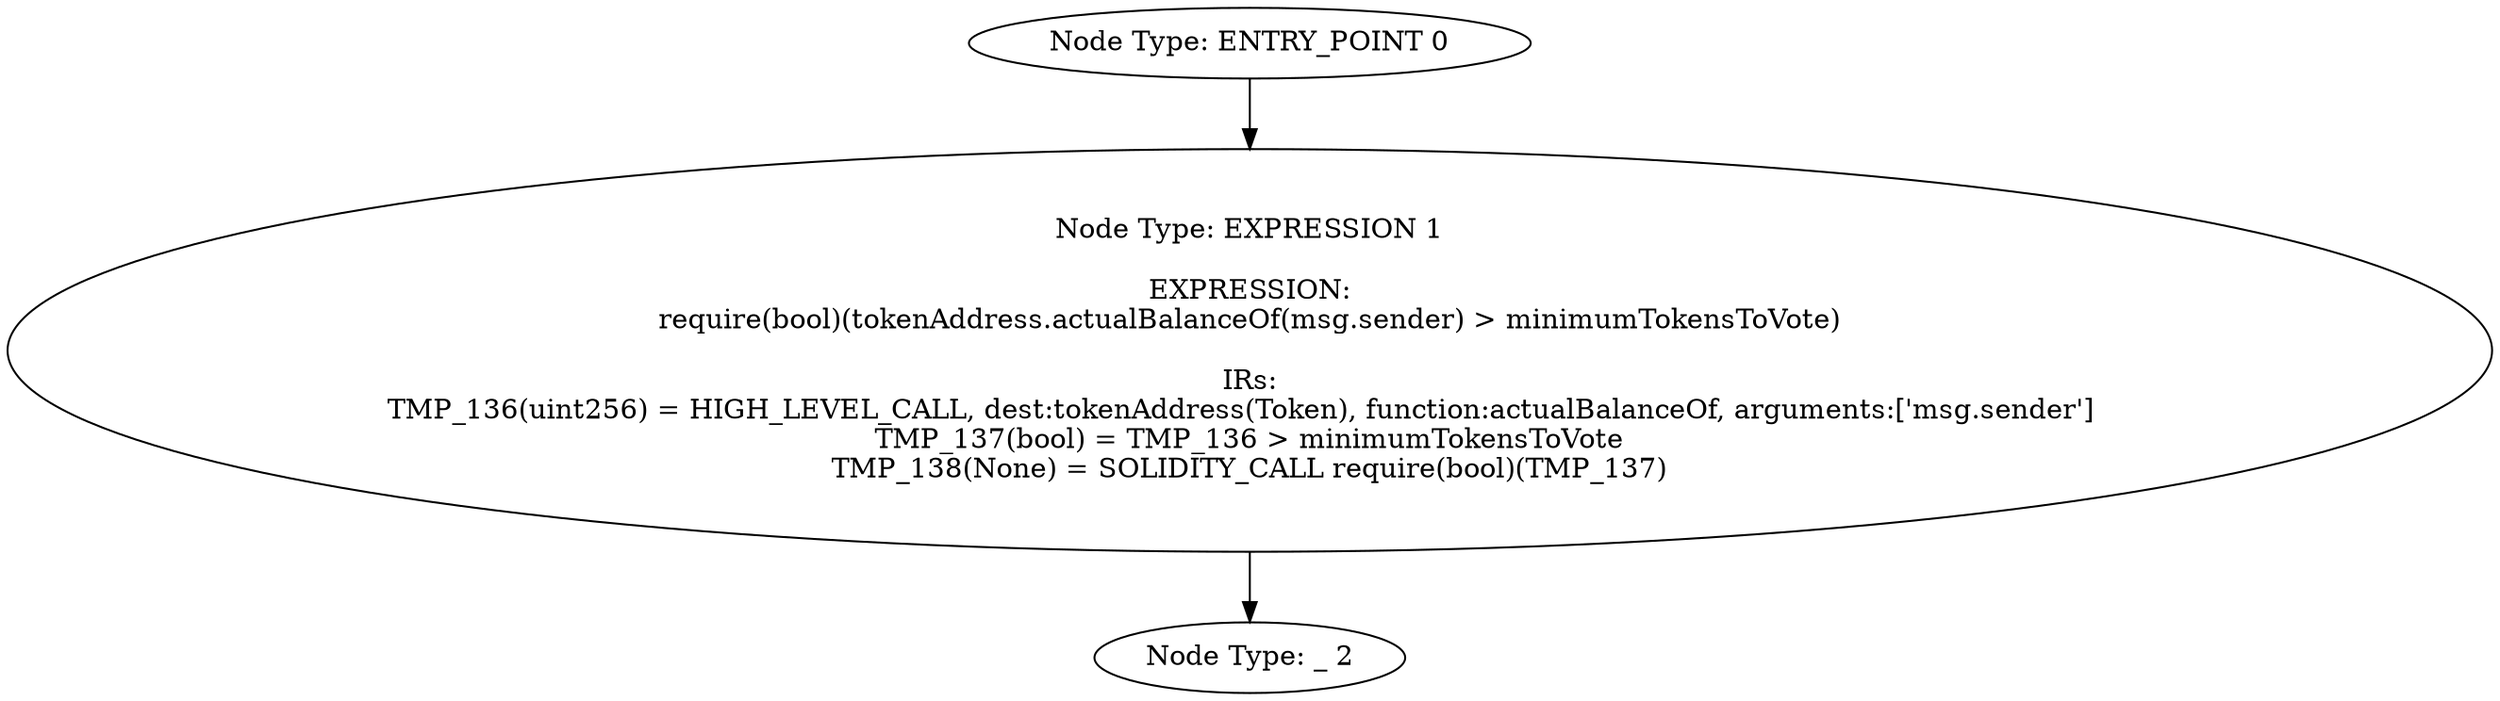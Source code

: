 digraph{
0[label="Node Type: ENTRY_POINT 0
"];
0->1;
1[label="Node Type: EXPRESSION 1

EXPRESSION:
require(bool)(tokenAddress.actualBalanceOf(msg.sender) > minimumTokensToVote)

IRs:
TMP_136(uint256) = HIGH_LEVEL_CALL, dest:tokenAddress(Token), function:actualBalanceOf, arguments:['msg.sender']  
TMP_137(bool) = TMP_136 > minimumTokensToVote
TMP_138(None) = SOLIDITY_CALL require(bool)(TMP_137)"];
1->2;
2[label="Node Type: _ 2
"];
}

